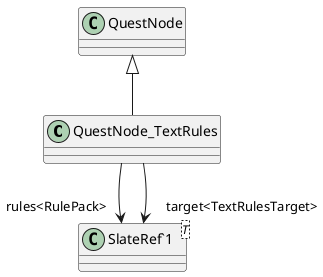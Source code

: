 @startuml
class QuestNode_TextRules {
}
class "SlateRef`1"<T> {
}
QuestNode <|-- QuestNode_TextRules
QuestNode_TextRules --> "rules<RulePack>" "SlateRef`1"
QuestNode_TextRules --> "target<TextRulesTarget>" "SlateRef`1"
@enduml
